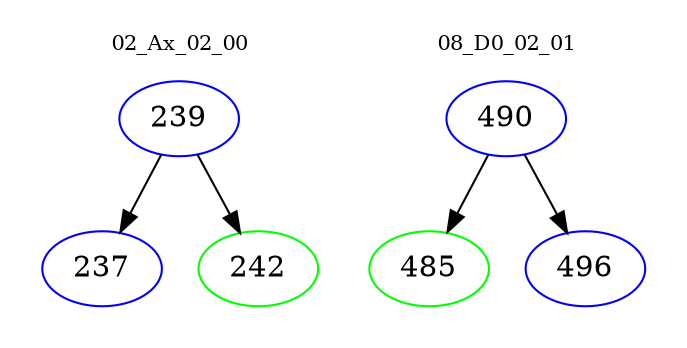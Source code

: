 digraph{
subgraph cluster_0 {
color = white
label = "02_Ax_02_00";
fontsize=10;
T0_239 [label="239", color="blue"]
T0_239 -> T0_237 [color="black"]
T0_237 [label="237", color="blue"]
T0_239 -> T0_242 [color="black"]
T0_242 [label="242", color="green"]
}
subgraph cluster_1 {
color = white
label = "08_D0_02_01";
fontsize=10;
T1_490 [label="490", color="blue"]
T1_490 -> T1_485 [color="black"]
T1_485 [label="485", color="green"]
T1_490 -> T1_496 [color="black"]
T1_496 [label="496", color="blue"]
}
}
